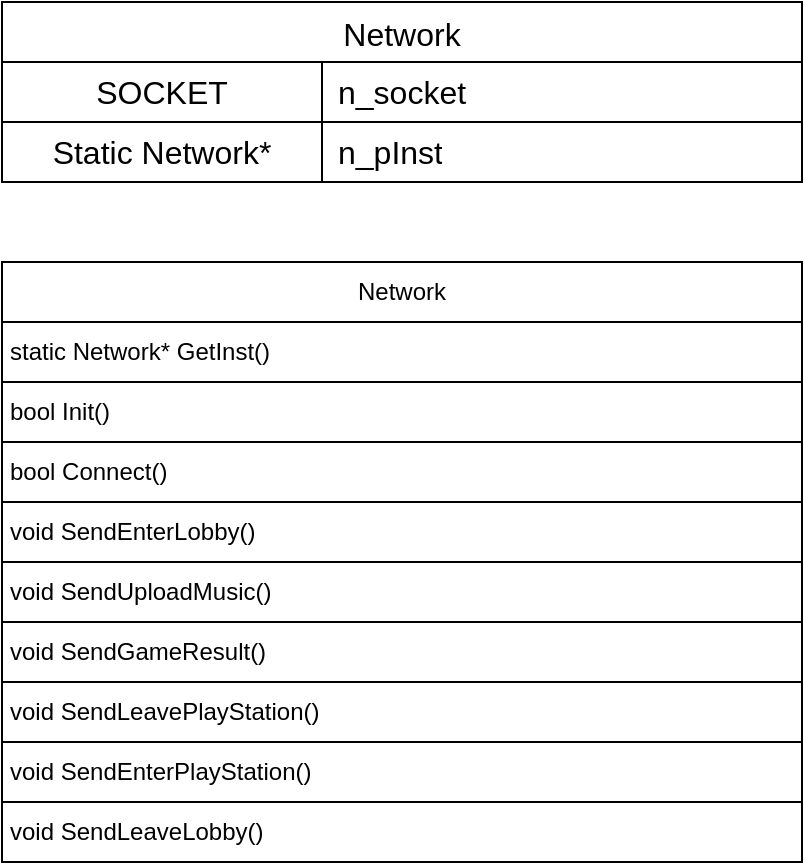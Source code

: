 <mxfile version="24.8.3">
  <diagram id="fXpOYurIsyCUUCbr5uQu" name="페이지-1">
    <mxGraphModel dx="794" dy="785" grid="1" gridSize="10" guides="1" tooltips="1" connect="1" arrows="1" fold="1" page="1" pageScale="1" pageWidth="827" pageHeight="1169" math="0" shadow="0">
      <root>
        <mxCell id="0" />
        <mxCell id="1" parent="0" />
        <mxCell id="1D478wwCFwu-YG0-a-V3-2" value="Network" style="swimlane;fontStyle=0;childLayout=stackLayout;horizontal=1;startSize=30;horizontalStack=0;resizeParent=1;resizeParentMax=0;resizeLast=0;collapsible=1;marginBottom=0;whiteSpace=wrap;html=1;" vertex="1" parent="1">
          <mxGeometry x="340" y="340" width="400" height="300" as="geometry" />
        </mxCell>
        <mxCell id="1D478wwCFwu-YG0-a-V3-3" value="static Network* GetInst()" style="text;strokeColor=default;fillColor=none;align=left;verticalAlign=middle;spacingLeft=4;spacingRight=0;overflow=hidden;points=[[0,0.5],[1,0.5]];portConstraint=eastwest;rotatable=0;whiteSpace=wrap;html=1;spacing=0;" vertex="1" parent="1D478wwCFwu-YG0-a-V3-2">
          <mxGeometry y="30" width="400" height="30" as="geometry" />
        </mxCell>
        <mxCell id="1D478wwCFwu-YG0-a-V3-4" value="bool Init()" style="text;strokeColor=default;fillColor=none;align=left;verticalAlign=middle;spacingLeft=4;spacingRight=0;overflow=hidden;points=[[0,0.5],[1,0.5]];portConstraint=eastwest;rotatable=0;whiteSpace=wrap;html=1;spacing=0;" vertex="1" parent="1D478wwCFwu-YG0-a-V3-2">
          <mxGeometry y="60" width="400" height="30" as="geometry" />
        </mxCell>
        <mxCell id="1D478wwCFwu-YG0-a-V3-16" value="bool Connect()" style="text;strokeColor=default;fillColor=none;align=left;verticalAlign=middle;spacingLeft=4;spacingRight=0;overflow=hidden;points=[[0,0.5],[1,0.5]];portConstraint=eastwest;rotatable=0;whiteSpace=wrap;html=1;spacing=0;" vertex="1" parent="1D478wwCFwu-YG0-a-V3-2">
          <mxGeometry y="90" width="400" height="30" as="geometry" />
        </mxCell>
        <mxCell id="1D478wwCFwu-YG0-a-V3-17" value="void SendEnterLobby()" style="text;strokeColor=default;fillColor=none;align=left;verticalAlign=middle;spacingLeft=4;spacingRight=0;overflow=hidden;points=[[0,0.5],[1,0.5]];portConstraint=eastwest;rotatable=0;whiteSpace=wrap;html=1;spacing=0;" vertex="1" parent="1D478wwCFwu-YG0-a-V3-2">
          <mxGeometry y="120" width="400" height="30" as="geometry" />
        </mxCell>
        <mxCell id="1D478wwCFwu-YG0-a-V3-18" value="void SendUploadMusic()" style="text;strokeColor=default;fillColor=none;align=left;verticalAlign=middle;spacingLeft=4;spacingRight=0;overflow=hidden;points=[[0,0.5],[1,0.5]];portConstraint=eastwest;rotatable=0;whiteSpace=wrap;html=1;spacing=0;" vertex="1" parent="1D478wwCFwu-YG0-a-V3-2">
          <mxGeometry y="150" width="400" height="30" as="geometry" />
        </mxCell>
        <mxCell id="1D478wwCFwu-YG0-a-V3-19" value="void SendGameResult()" style="text;strokeColor=default;fillColor=none;align=left;verticalAlign=middle;spacingLeft=4;spacingRight=0;overflow=hidden;points=[[0,0.5],[1,0.5]];portConstraint=eastwest;rotatable=0;whiteSpace=wrap;html=1;spacing=0;" vertex="1" parent="1D478wwCFwu-YG0-a-V3-2">
          <mxGeometry y="180" width="400" height="30" as="geometry" />
        </mxCell>
        <mxCell id="1D478wwCFwu-YG0-a-V3-20" value="void SendLeavePlayStation()" style="text;strokeColor=default;fillColor=none;align=left;verticalAlign=middle;spacingLeft=4;spacingRight=0;overflow=hidden;points=[[0,0.5],[1,0.5]];portConstraint=eastwest;rotatable=0;whiteSpace=wrap;html=1;spacing=0;" vertex="1" parent="1D478wwCFwu-YG0-a-V3-2">
          <mxGeometry y="210" width="400" height="30" as="geometry" />
        </mxCell>
        <mxCell id="1D478wwCFwu-YG0-a-V3-21" value="void SendEnterPlayStation()" style="text;strokeColor=default;fillColor=none;align=left;verticalAlign=middle;spacingLeft=4;spacingRight=0;overflow=hidden;points=[[0,0.5],[1,0.5]];portConstraint=eastwest;rotatable=0;whiteSpace=wrap;html=1;spacing=0;" vertex="1" parent="1D478wwCFwu-YG0-a-V3-2">
          <mxGeometry y="240" width="400" height="30" as="geometry" />
        </mxCell>
        <mxCell id="1D478wwCFwu-YG0-a-V3-22" value="void SendLeaveLobby()" style="text;strokeColor=default;fillColor=none;align=left;verticalAlign=middle;spacingLeft=4;spacingRight=0;overflow=hidden;points=[[0,0.5],[1,0.5]];portConstraint=eastwest;rotatable=0;whiteSpace=wrap;html=1;spacing=0;" vertex="1" parent="1D478wwCFwu-YG0-a-V3-2">
          <mxGeometry y="270" width="400" height="30" as="geometry" />
        </mxCell>
        <mxCell id="1D478wwCFwu-YG0-a-V3-6" value="Network" style="shape=table;startSize=30;container=1;collapsible=0;childLayout=tableLayout;fixedRows=1;rowLines=1;fontStyle=0;strokeColor=default;fontSize=16;" vertex="1" parent="1">
          <mxGeometry x="340" y="210" width="400" height="90" as="geometry" />
        </mxCell>
        <mxCell id="1D478wwCFwu-YG0-a-V3-7" value="" style="shape=tableRow;horizontal=0;startSize=0;swimlaneHead=0;swimlaneBody=0;top=0;left=0;bottom=0;right=0;collapsible=0;dropTarget=0;fillColor=none;points=[[0,0.5],[1,0.5]];portConstraint=eastwest;strokeColor=inherit;fontSize=16;" vertex="1" parent="1D478wwCFwu-YG0-a-V3-6">
          <mxGeometry y="30" width="400" height="30" as="geometry" />
        </mxCell>
        <mxCell id="1D478wwCFwu-YG0-a-V3-8" value="SOCKET" style="shape=partialRectangle;html=1;whiteSpace=wrap;connectable=0;fillColor=none;top=0;left=0;bottom=0;right=0;overflow=hidden;pointerEvents=1;strokeColor=default;fontSize=16;" vertex="1" parent="1D478wwCFwu-YG0-a-V3-7">
          <mxGeometry width="160" height="30" as="geometry">
            <mxRectangle width="160" height="30" as="alternateBounds" />
          </mxGeometry>
        </mxCell>
        <mxCell id="1D478wwCFwu-YG0-a-V3-9" value="n_socket" style="shape=partialRectangle;html=1;whiteSpace=wrap;connectable=0;fillColor=none;top=0;left=0;bottom=0;right=0;align=left;spacingLeft=6;overflow=hidden;strokeColor=default;fontSize=16;" vertex="1" parent="1D478wwCFwu-YG0-a-V3-7">
          <mxGeometry x="160" width="240" height="30" as="geometry">
            <mxRectangle width="240" height="30" as="alternateBounds" />
          </mxGeometry>
        </mxCell>
        <mxCell id="1D478wwCFwu-YG0-a-V3-10" value="" style="shape=tableRow;horizontal=0;startSize=0;swimlaneHead=0;swimlaneBody=0;top=0;left=0;bottom=0;right=0;collapsible=0;dropTarget=0;fillColor=none;points=[[0,0.5],[1,0.5]];portConstraint=eastwest;strokeColor=inherit;fontSize=16;" vertex="1" parent="1D478wwCFwu-YG0-a-V3-6">
          <mxGeometry y="60" width="400" height="30" as="geometry" />
        </mxCell>
        <mxCell id="1D478wwCFwu-YG0-a-V3-11" value="Static Network*" style="shape=partialRectangle;html=1;whiteSpace=wrap;connectable=0;fillColor=none;top=0;left=0;bottom=0;right=0;overflow=hidden;strokeColor=default;fontSize=16;" vertex="1" parent="1D478wwCFwu-YG0-a-V3-10">
          <mxGeometry width="160" height="30" as="geometry">
            <mxRectangle width="160" height="30" as="alternateBounds" />
          </mxGeometry>
        </mxCell>
        <mxCell id="1D478wwCFwu-YG0-a-V3-12" value="n_pInst" style="shape=partialRectangle;html=1;whiteSpace=wrap;connectable=0;fillColor=none;top=0;left=0;bottom=0;right=0;align=left;spacingLeft=6;overflow=hidden;strokeColor=default;fontSize=16;" vertex="1" parent="1D478wwCFwu-YG0-a-V3-10">
          <mxGeometry x="160" width="240" height="30" as="geometry">
            <mxRectangle width="240" height="30" as="alternateBounds" />
          </mxGeometry>
        </mxCell>
      </root>
    </mxGraphModel>
  </diagram>
</mxfile>
